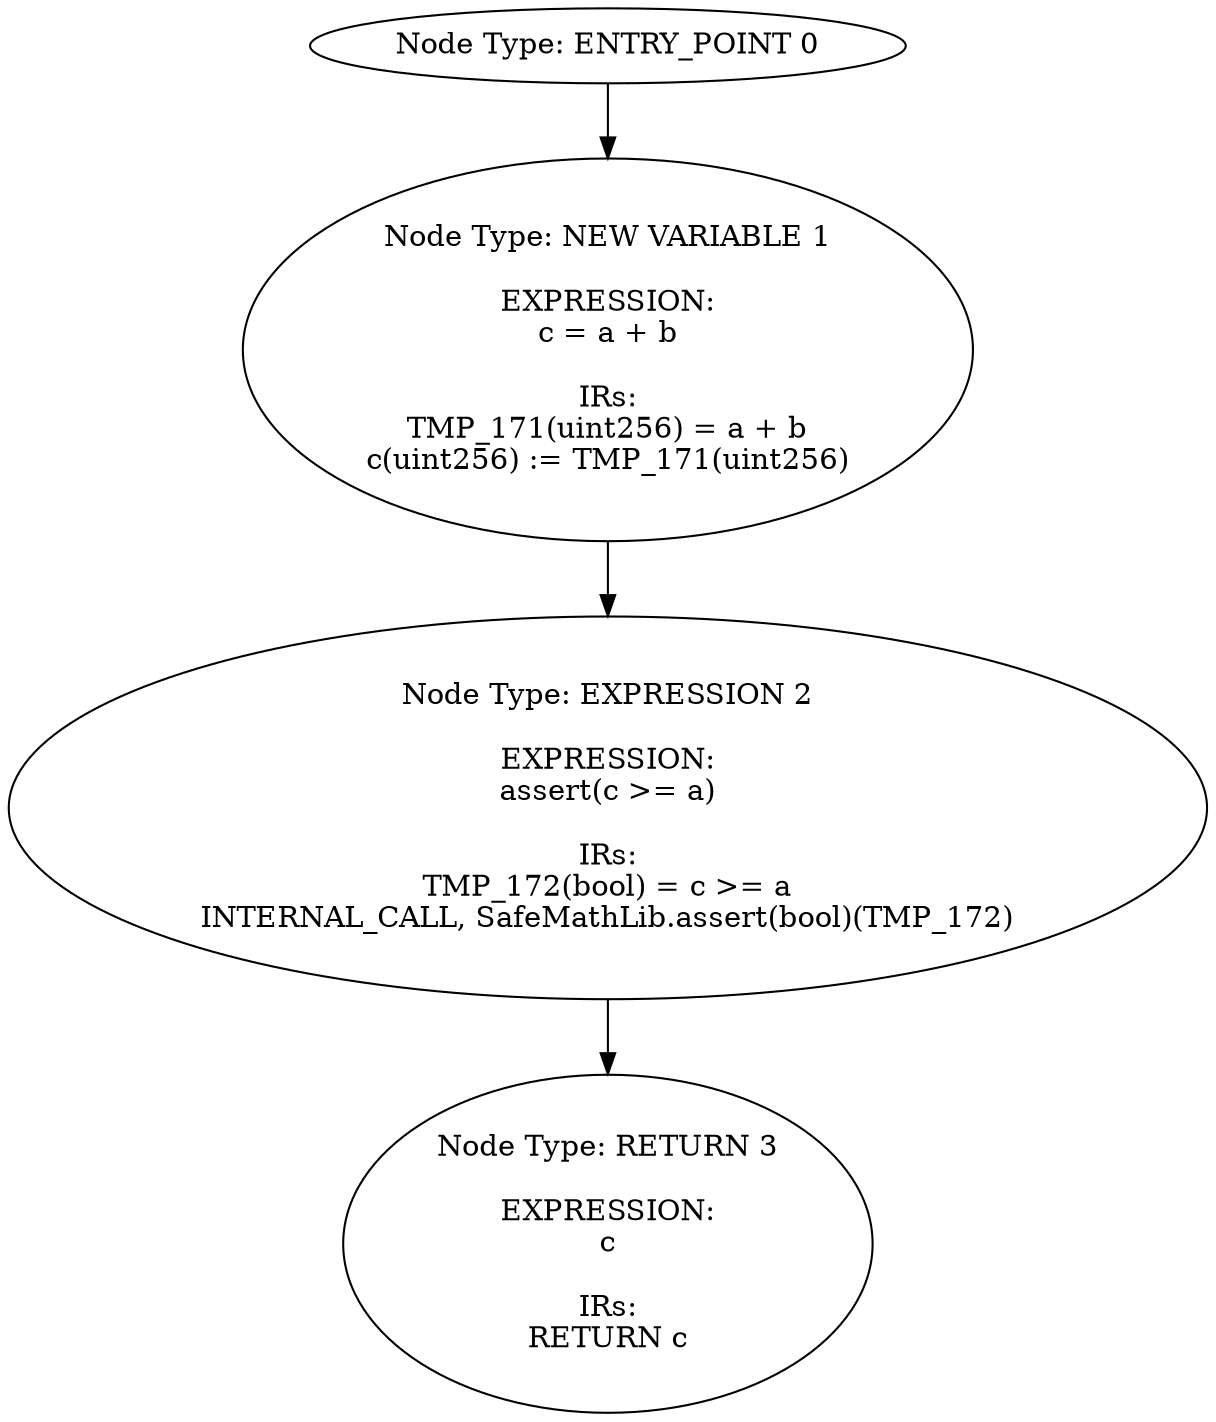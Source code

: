 digraph{
0[label="Node Type: ENTRY_POINT 0
"];
0->1;
1[label="Node Type: NEW VARIABLE 1

EXPRESSION:
c = a + b

IRs:
TMP_171(uint256) = a + b
c(uint256) := TMP_171(uint256)"];
1->2;
2[label="Node Type: EXPRESSION 2

EXPRESSION:
assert(c >= a)

IRs:
TMP_172(bool) = c >= a
INTERNAL_CALL, SafeMathLib.assert(bool)(TMP_172)"];
2->3;
3[label="Node Type: RETURN 3

EXPRESSION:
c

IRs:
RETURN c"];
}
